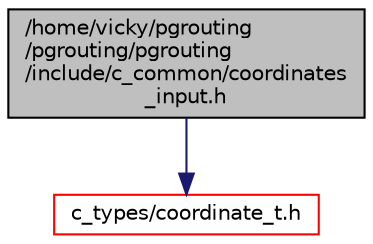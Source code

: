 digraph "/home/vicky/pgrouting/pgrouting/pgrouting/include/c_common/coordinates_input.h"
{
  edge [fontname="Helvetica",fontsize="10",labelfontname="Helvetica",labelfontsize="10"];
  node [fontname="Helvetica",fontsize="10",shape=record];
  Node1 [label="/home/vicky/pgrouting\l/pgrouting/pgrouting\l/include/c_common/coordinates\l_input.h",height=0.2,width=0.4,color="black", fillcolor="grey75", style="filled" fontcolor="black"];
  Node1 -> Node2 [color="midnightblue",fontsize="10",style="solid",fontname="Helvetica"];
  Node2 [label="c_types/coordinate_t.h",height=0.2,width=0.4,color="red", fillcolor="white", style="filled",URL="$coordinate__t_8h.html"];
}

